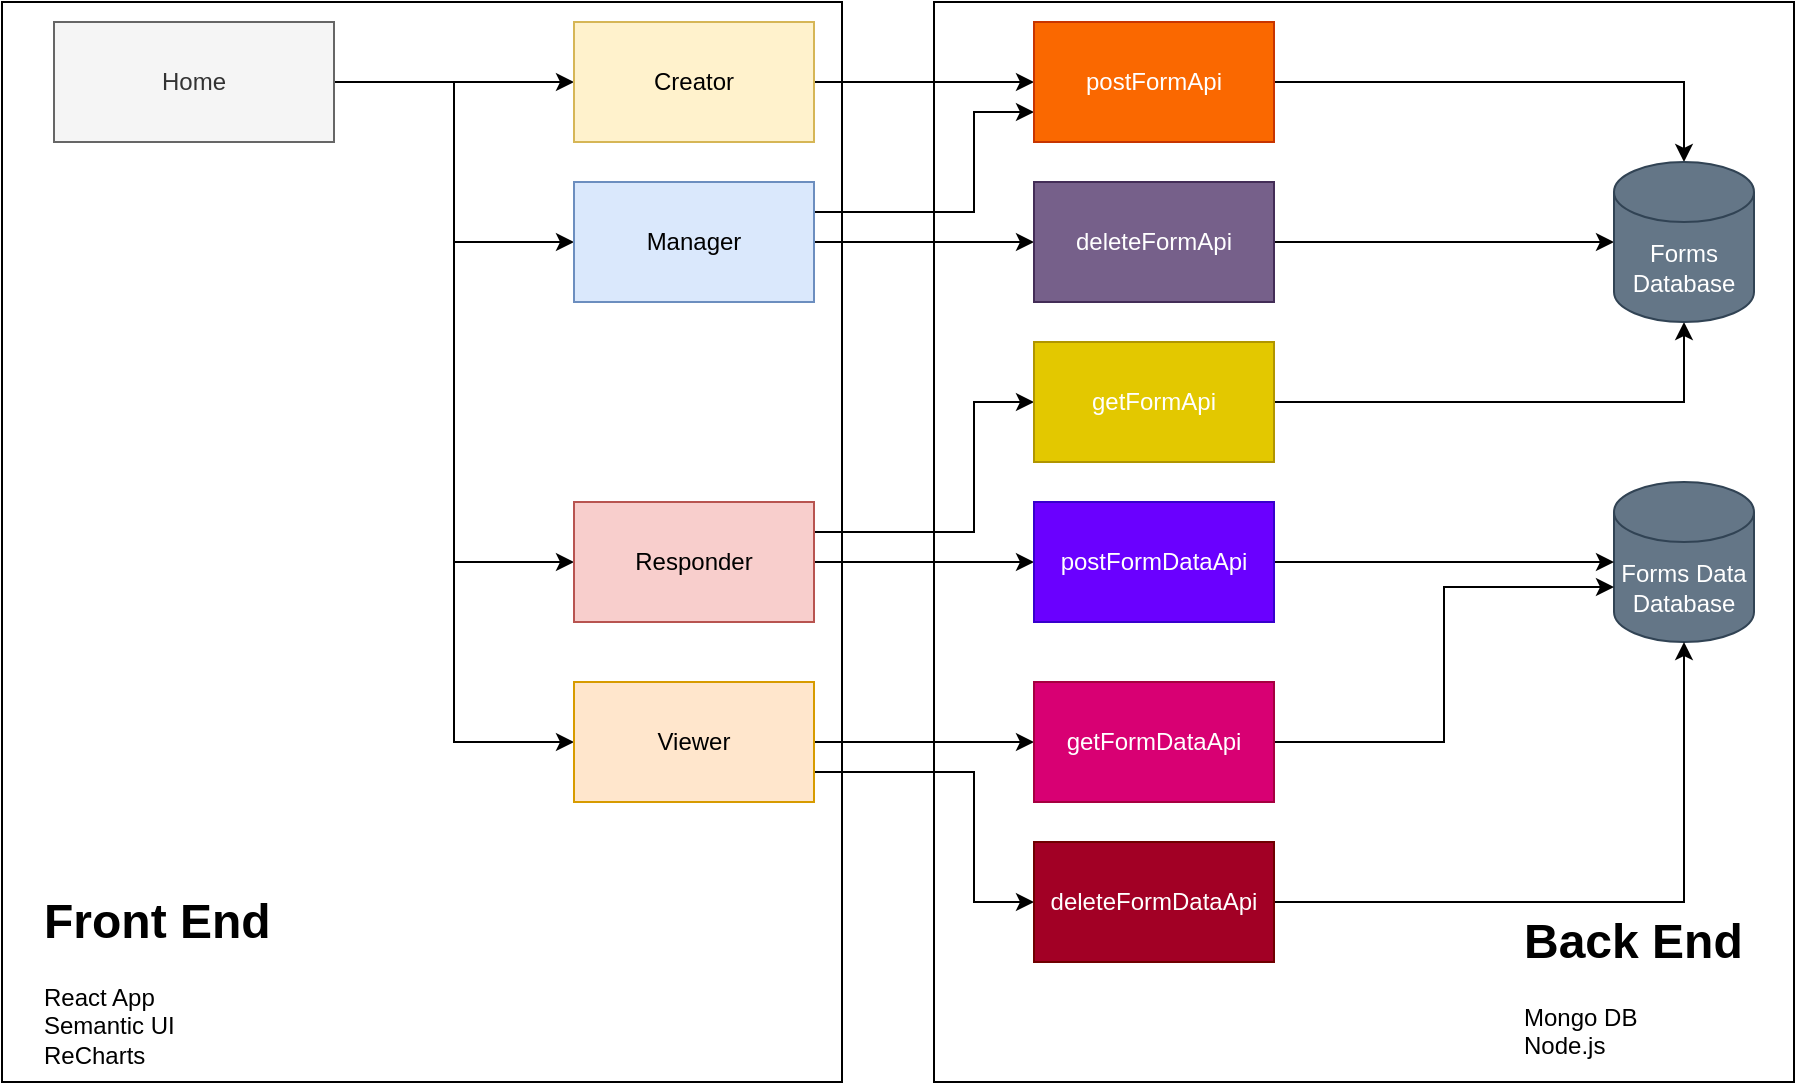 <mxfile version="14.4.3" type="device" pages="3"><diagram id="ip0GD3TOABlRzmwwLlNi" name="Overview"><mxGraphModel dx="1773" dy="611" grid="1" gridSize="10" guides="1" tooltips="1" connect="1" arrows="1" fold="1" page="1" pageScale="1" pageWidth="827" pageHeight="1169" math="0" shadow="0"><root><mxCell id="ZzINj5HEhAjr9BYwhMm--0"/><mxCell id="ZzINj5HEhAjr9BYwhMm--1" parent="ZzINj5HEhAjr9BYwhMm--0"/><mxCell id="8KUjQ3FEUpqwFvOfP_J8-3" value="" style="rounded=0;whiteSpace=wrap;html=1;" vertex="1" parent="ZzINj5HEhAjr9BYwhMm--1"><mxGeometry x="460" y="20" width="430" height="540" as="geometry"/></mxCell><mxCell id="8KUjQ3FEUpqwFvOfP_J8-1" value="" style="rounded=0;whiteSpace=wrap;html=1;" vertex="1" parent="ZzINj5HEhAjr9BYwhMm--1"><mxGeometry x="-6" y="20" width="420" height="540" as="geometry"/></mxCell><mxCell id="ZzINj5HEhAjr9BYwhMm--9" style="edgeStyle=orthogonalEdgeStyle;rounded=0;orthogonalLoop=1;jettySize=auto;html=1;exitX=1;exitY=0.5;exitDx=0;exitDy=0;" edge="1" parent="ZzINj5HEhAjr9BYwhMm--1" source="ZzINj5HEhAjr9BYwhMm--2" target="ZzINj5HEhAjr9BYwhMm--3"><mxGeometry relative="1" as="geometry"/></mxCell><mxCell id="ZzINj5HEhAjr9BYwhMm--10" style="edgeStyle=orthogonalEdgeStyle;rounded=0;orthogonalLoop=1;jettySize=auto;html=1;entryX=0;entryY=0.5;entryDx=0;entryDy=0;" edge="1" parent="ZzINj5HEhAjr9BYwhMm--1" source="ZzINj5HEhAjr9BYwhMm--2" target="ZzINj5HEhAjr9BYwhMm--4"><mxGeometry relative="1" as="geometry"/></mxCell><mxCell id="ZzINj5HEhAjr9BYwhMm--11" style="edgeStyle=orthogonalEdgeStyle;rounded=0;orthogonalLoop=1;jettySize=auto;html=1;entryX=0;entryY=0.5;entryDx=0;entryDy=0;" edge="1" parent="ZzINj5HEhAjr9BYwhMm--1" source="ZzINj5HEhAjr9BYwhMm--2" target="ZzINj5HEhAjr9BYwhMm--7"><mxGeometry relative="1" as="geometry"/></mxCell><mxCell id="ZzINj5HEhAjr9BYwhMm--12" style="edgeStyle=orthogonalEdgeStyle;rounded=0;orthogonalLoop=1;jettySize=auto;html=1;entryX=0;entryY=0.5;entryDx=0;entryDy=0;" edge="1" parent="ZzINj5HEhAjr9BYwhMm--1" source="ZzINj5HEhAjr9BYwhMm--2" target="ZzINj5HEhAjr9BYwhMm--8"><mxGeometry relative="1" as="geometry"><Array as="points"><mxPoint x="220" y="60"/><mxPoint x="220" y="390"/></Array></mxGeometry></mxCell><mxCell id="ZzINj5HEhAjr9BYwhMm--2" value="Home" style="rounded=0;whiteSpace=wrap;html=1;fillColor=#f5f5f5;strokeColor=#666666;fontColor=#333333;" vertex="1" parent="ZzINj5HEhAjr9BYwhMm--1"><mxGeometry x="20" y="30" width="140" height="60" as="geometry"/></mxCell><mxCell id="8KUjQ3FEUpqwFvOfP_J8-18" style="edgeStyle=orthogonalEdgeStyle;rounded=0;orthogonalLoop=1;jettySize=auto;html=1;exitX=1;exitY=0.5;exitDx=0;exitDy=0;entryX=0;entryY=0.5;entryDx=0;entryDy=0;" edge="1" parent="ZzINj5HEhAjr9BYwhMm--1" source="ZzINj5HEhAjr9BYwhMm--3" target="8KUjQ3FEUpqwFvOfP_J8-6"><mxGeometry relative="1" as="geometry"/></mxCell><mxCell id="ZzINj5HEhAjr9BYwhMm--3" value="Creator" style="rounded=0;whiteSpace=wrap;html=1;fillColor=#fff2cc;strokeColor=#d6b656;" vertex="1" parent="ZzINj5HEhAjr9BYwhMm--1"><mxGeometry x="280" y="30" width="120" height="60" as="geometry"/></mxCell><mxCell id="8KUjQ3FEUpqwFvOfP_J8-23" style="edgeStyle=orthogonalEdgeStyle;rounded=0;orthogonalLoop=1;jettySize=auto;html=1;exitX=1;exitY=0.5;exitDx=0;exitDy=0;entryX=0;entryY=0.5;entryDx=0;entryDy=0;" edge="1" parent="ZzINj5HEhAjr9BYwhMm--1" source="ZzINj5HEhAjr9BYwhMm--4" target="v5hkT7UyD2y0NiFQDt-x-2"><mxGeometry relative="1" as="geometry"/></mxCell><mxCell id="KVjJ1dFbnDkXDLXnXklk-0" style="edgeStyle=orthogonalEdgeStyle;rounded=0;orthogonalLoop=1;jettySize=auto;html=1;exitX=1;exitY=0.25;exitDx=0;exitDy=0;entryX=0;entryY=0.5;entryDx=0;entryDy=0;" edge="1" parent="ZzINj5HEhAjr9BYwhMm--1" source="ZzINj5HEhAjr9BYwhMm--4" target="8KUjQ3FEUpqwFvOfP_J8-7"><mxGeometry relative="1" as="geometry"><Array as="points"><mxPoint x="480" y="285"/><mxPoint x="480" y="220"/></Array></mxGeometry></mxCell><mxCell id="ZzINj5HEhAjr9BYwhMm--4" value="Responder" style="rounded=0;whiteSpace=wrap;html=1;fillColor=#f8cecc;strokeColor=#b85450;" vertex="1" parent="ZzINj5HEhAjr9BYwhMm--1"><mxGeometry x="280" y="270" width="120" height="60" as="geometry"/></mxCell><mxCell id="8KUjQ3FEUpqwFvOfP_J8-24" style="edgeStyle=orthogonalEdgeStyle;rounded=0;orthogonalLoop=1;jettySize=auto;html=1;entryX=0;entryY=0.5;entryDx=0;entryDy=0;" edge="1" parent="ZzINj5HEhAjr9BYwhMm--1" source="ZzINj5HEhAjr9BYwhMm--7" target="8KUjQ3FEUpqwFvOfP_J8-8"><mxGeometry relative="1" as="geometry"/></mxCell><mxCell id="v5hkT7UyD2y0NiFQDt-x-8" style="edgeStyle=orthogonalEdgeStyle;rounded=0;orthogonalLoop=1;jettySize=auto;html=1;exitX=1;exitY=0.25;exitDx=0;exitDy=0;entryX=0;entryY=0.75;entryDx=0;entryDy=0;" edge="1" parent="ZzINj5HEhAjr9BYwhMm--1" source="ZzINj5HEhAjr9BYwhMm--7" target="8KUjQ3FEUpqwFvOfP_J8-6"><mxGeometry relative="1" as="geometry"><Array as="points"><mxPoint x="480" y="125"/><mxPoint x="480" y="75"/></Array></mxGeometry></mxCell><mxCell id="ZzINj5HEhAjr9BYwhMm--7" value="Manager" style="rounded=0;whiteSpace=wrap;html=1;fillColor=#dae8fc;strokeColor=#6c8ebf;" vertex="1" parent="ZzINj5HEhAjr9BYwhMm--1"><mxGeometry x="280" y="110" width="120" height="60" as="geometry"/></mxCell><mxCell id="5HTo24zrofHXZ0VNG239-2" style="edgeStyle=orthogonalEdgeStyle;rounded=0;orthogonalLoop=1;jettySize=auto;html=1;" edge="1" parent="ZzINj5HEhAjr9BYwhMm--1" source="ZzINj5HEhAjr9BYwhMm--8" target="v5hkT7UyD2y0NiFQDt-x-4"><mxGeometry relative="1" as="geometry"/></mxCell><mxCell id="5HTo24zrofHXZ0VNG239-3" style="edgeStyle=orthogonalEdgeStyle;rounded=0;orthogonalLoop=1;jettySize=auto;html=1;exitX=1;exitY=0.75;exitDx=0;exitDy=0;entryX=0;entryY=0.5;entryDx=0;entryDy=0;" edge="1" parent="ZzINj5HEhAjr9BYwhMm--1" source="ZzINj5HEhAjr9BYwhMm--8" target="v5hkT7UyD2y0NiFQDt-x-5"><mxGeometry relative="1" as="geometry"><Array as="points"><mxPoint x="480" y="405"/><mxPoint x="480" y="470"/></Array></mxGeometry></mxCell><mxCell id="ZzINj5HEhAjr9BYwhMm--8" value="Viewer" style="rounded=0;whiteSpace=wrap;html=1;fillColor=#ffe6cc;strokeColor=#d79b00;" vertex="1" parent="ZzINj5HEhAjr9BYwhMm--1"><mxGeometry x="280" y="360" width="120" height="60" as="geometry"/></mxCell><mxCell id="8KUjQ3FEUpqwFvOfP_J8-2" value="&lt;h1&gt;Front End&lt;/h1&gt;&lt;div&gt;React App&lt;/div&gt;&lt;div&gt;Semantic UI&lt;/div&gt;&lt;div&gt;ReCharts&lt;/div&gt;" style="text;html=1;strokeColor=none;fillColor=none;spacing=5;spacingTop=-20;whiteSpace=wrap;overflow=hidden;rounded=0;" vertex="1" parent="ZzINj5HEhAjr9BYwhMm--1"><mxGeometry x="10" y="460" width="140" height="100" as="geometry"/></mxCell><mxCell id="8KUjQ3FEUpqwFvOfP_J8-4" value="&lt;h1&gt;Back End&lt;/h1&gt;&lt;div&gt;Mongo DB&lt;/div&gt;&lt;div&gt;Node.js&lt;/div&gt;" style="text;html=1;strokeColor=none;fillColor=none;spacing=5;spacingTop=-20;whiteSpace=wrap;overflow=hidden;rounded=0;" vertex="1" parent="ZzINj5HEhAjr9BYwhMm--1"><mxGeometry x="750" y="470" width="140" height="90" as="geometry"/></mxCell><mxCell id="5HTo24zrofHXZ0VNG239-11" style="edgeStyle=orthogonalEdgeStyle;rounded=0;orthogonalLoop=1;jettySize=auto;html=1;" edge="1" parent="ZzINj5HEhAjr9BYwhMm--1" source="8KUjQ3FEUpqwFvOfP_J8-6" target="8KUjQ3FEUpqwFvOfP_J8-16"><mxGeometry relative="1" as="geometry"/></mxCell><mxCell id="8KUjQ3FEUpqwFvOfP_J8-6" value="postFormApi" style="rounded=0;whiteSpace=wrap;html=1;fillColor=#fa6800;strokeColor=#C73500;fontColor=#ffffff;" vertex="1" parent="ZzINj5HEhAjr9BYwhMm--1"><mxGeometry x="510" y="30" width="120" height="60" as="geometry"/></mxCell><mxCell id="5HTo24zrofHXZ0VNG239-8" style="edgeStyle=orthogonalEdgeStyle;rounded=0;orthogonalLoop=1;jettySize=auto;html=1;" edge="1" parent="ZzINj5HEhAjr9BYwhMm--1" source="8KUjQ3FEUpqwFvOfP_J8-7" target="8KUjQ3FEUpqwFvOfP_J8-16"><mxGeometry relative="1" as="geometry"/></mxCell><mxCell id="8KUjQ3FEUpqwFvOfP_J8-7" value="getFormApi" style="rounded=0;whiteSpace=wrap;html=1;fillColor=#e3c800;strokeColor=#B09500;fontColor=#ffffff;" vertex="1" parent="ZzINj5HEhAjr9BYwhMm--1"><mxGeometry x="510" y="190" width="120" height="60" as="geometry"/></mxCell><mxCell id="5HTo24zrofHXZ0VNG239-10" style="edgeStyle=orthogonalEdgeStyle;rounded=0;orthogonalLoop=1;jettySize=auto;html=1;entryX=0;entryY=0.5;entryDx=0;entryDy=0;entryPerimeter=0;" edge="1" parent="ZzINj5HEhAjr9BYwhMm--1" source="8KUjQ3FEUpqwFvOfP_J8-8" target="8KUjQ3FEUpqwFvOfP_J8-16"><mxGeometry relative="1" as="geometry"/></mxCell><mxCell id="8KUjQ3FEUpqwFvOfP_J8-8" value="deleteFormApi" style="rounded=0;whiteSpace=wrap;html=1;fillColor=#76608a;strokeColor=#432D57;fontColor=#ffffff;" vertex="1" parent="ZzINj5HEhAjr9BYwhMm--1"><mxGeometry x="510" y="110" width="120" height="60" as="geometry"/></mxCell><mxCell id="8KUjQ3FEUpqwFvOfP_J8-16" value="Forms&lt;br&gt;Database" style="shape=cylinder3;whiteSpace=wrap;html=1;boundedLbl=1;backgroundOutline=1;size=15;fillColor=#647687;strokeColor=#314354;fontColor=#ffffff;" vertex="1" parent="ZzINj5HEhAjr9BYwhMm--1"><mxGeometry x="800" y="100" width="70" height="80" as="geometry"/></mxCell><mxCell id="v5hkT7UyD2y0NiFQDt-x-1" value="Forms Data&lt;br&gt;Database" style="shape=cylinder3;whiteSpace=wrap;html=1;boundedLbl=1;backgroundOutline=1;size=15;fillColor=#647687;strokeColor=#314354;fontColor=#ffffff;" vertex="1" parent="ZzINj5HEhAjr9BYwhMm--1"><mxGeometry x="800" y="260" width="70" height="80" as="geometry"/></mxCell><mxCell id="5HTo24zrofHXZ0VNG239-4" style="edgeStyle=orthogonalEdgeStyle;rounded=0;orthogonalLoop=1;jettySize=auto;html=1;" edge="1" parent="ZzINj5HEhAjr9BYwhMm--1" source="v5hkT7UyD2y0NiFQDt-x-2" target="v5hkT7UyD2y0NiFQDt-x-1"><mxGeometry relative="1" as="geometry"/></mxCell><mxCell id="v5hkT7UyD2y0NiFQDt-x-2" value="postFormDataApi" style="rounded=0;whiteSpace=wrap;html=1;fillColor=#6a00ff;strokeColor=#3700CC;fontColor=#ffffff;" vertex="1" parent="ZzINj5HEhAjr9BYwhMm--1"><mxGeometry x="510" y="270" width="120" height="60" as="geometry"/></mxCell><mxCell id="5HTo24zrofHXZ0VNG239-5" style="edgeStyle=orthogonalEdgeStyle;rounded=0;orthogonalLoop=1;jettySize=auto;html=1;entryX=0;entryY=0;entryDx=0;entryDy=52.5;entryPerimeter=0;" edge="1" parent="ZzINj5HEhAjr9BYwhMm--1" source="v5hkT7UyD2y0NiFQDt-x-4" target="v5hkT7UyD2y0NiFQDt-x-1"><mxGeometry relative="1" as="geometry"/></mxCell><mxCell id="v5hkT7UyD2y0NiFQDt-x-4" value="getFormDataApi" style="rounded=0;whiteSpace=wrap;html=1;fillColor=#d80073;strokeColor=#A50040;fontColor=#ffffff;" vertex="1" parent="ZzINj5HEhAjr9BYwhMm--1"><mxGeometry x="510" y="360" width="120" height="60" as="geometry"/></mxCell><mxCell id="5HTo24zrofHXZ0VNG239-7" style="edgeStyle=orthogonalEdgeStyle;rounded=0;orthogonalLoop=1;jettySize=auto;html=1;entryX=0.5;entryY=1;entryDx=0;entryDy=0;entryPerimeter=0;" edge="1" parent="ZzINj5HEhAjr9BYwhMm--1" source="v5hkT7UyD2y0NiFQDt-x-5" target="v5hkT7UyD2y0NiFQDt-x-1"><mxGeometry relative="1" as="geometry"/></mxCell><mxCell id="v5hkT7UyD2y0NiFQDt-x-5" value="deleteFormDataApi" style="rounded=0;whiteSpace=wrap;html=1;fillColor=#a20025;strokeColor=#6F0000;fontColor=#ffffff;" vertex="1" parent="ZzINj5HEhAjr9BYwhMm--1"><mxGeometry x="510" y="440" width="120" height="60" as="geometry"/></mxCell></root></mxGraphModel></diagram><diagram id="ZBLLXmdxdSICBbJErxGB" name="Creator"><mxGraphModel dx="946" dy="611" grid="1" gridSize="10" guides="1" tooltips="1" connect="1" arrows="1" fold="1" page="1" pageScale="1" pageWidth="827" pageHeight="1169" math="0" shadow="0"><root><mxCell id="XFhWox2YsQf1hIdCXgJh-0"/><mxCell id="XFhWox2YsQf1hIdCXgJh-1" parent="XFhWox2YsQf1hIdCXgJh-0"/><mxCell id="v8adt-NJSHL02NhxURYE-0" value="Canvas" style="rounded=0;whiteSpace=wrap;html=1;" vertex="1" parent="XFhWox2YsQf1hIdCXgJh-1"><mxGeometry x="340" y="210" width="120" height="60" as="geometry"/></mxCell><mxCell id="v8adt-NJSHL02NhxURYE-9" style="edgeStyle=orthogonalEdgeStyle;rounded=0;orthogonalLoop=1;jettySize=auto;html=1;exitX=0;exitY=0.5;exitDx=0;exitDy=0;entryX=0.433;entryY=1.017;entryDx=0;entryDy=0;entryPerimeter=0;" edge="1" parent="XFhWox2YsQf1hIdCXgJh-1" source="v8adt-NJSHL02NhxURYE-1" target="v8adt-NJSHL02NhxURYE-4"><mxGeometry relative="1" as="geometry"/></mxCell><mxCell id="v8adt-NJSHL02NhxURYE-10" value="callback Tools" style="edgeLabel;html=1;align=center;verticalAlign=middle;resizable=0;points=[];" vertex="1" connectable="0" parent="v8adt-NJSHL02NhxURYE-9"><mxGeometry x="-0.309" y="2" relative="1" as="geometry"><mxPoint as="offset"/></mxGeometry></mxCell><mxCell id="v8adt-NJSHL02NhxURYE-1" value="Tools" style="rounded=0;whiteSpace=wrap;html=1;" vertex="1" parent="XFhWox2YsQf1hIdCXgJh-1"><mxGeometry x="340" y="310" width="120" height="60" as="geometry"/></mxCell><mxCell id="v8adt-NJSHL02NhxURYE-5" style="edgeStyle=orthogonalEdgeStyle;rounded=0;orthogonalLoop=1;jettySize=auto;html=1;" edge="1" parent="XFhWox2YsQf1hIdCXgJh-1" source="v8adt-NJSHL02NhxURYE-2" target="v8adt-NJSHL02NhxURYE-4"><mxGeometry relative="1" as="geometry"/></mxCell><mxCell id="v8adt-NJSHL02NhxURYE-6" value="callback Action" style="edgeLabel;html=1;align=center;verticalAlign=middle;resizable=0;points=[];" vertex="1" connectable="0" parent="v8adt-NJSHL02NhxURYE-5"><mxGeometry x="0.126" y="-2" relative="1" as="geometry"><mxPoint as="offset"/></mxGeometry></mxCell><mxCell id="v8adt-NJSHL02NhxURYE-2" value="Menu" style="rounded=0;whiteSpace=wrap;html=1;" vertex="1" parent="XFhWox2YsQf1hIdCXgJh-1"><mxGeometry x="340" y="120" width="120" height="60" as="geometry"/></mxCell><mxCell id="v8adt-NJSHL02NhxURYE-14" style="edgeStyle=orthogonalEdgeStyle;rounded=0;orthogonalLoop=1;jettySize=auto;html=1;entryX=0;entryY=0.5;entryDx=0;entryDy=0;" edge="1" parent="XFhWox2YsQf1hIdCXgJh-1" source="v8adt-NJSHL02NhxURYE-3" target="v8adt-NJSHL02NhxURYE-12"><mxGeometry relative="1" as="geometry"/></mxCell><mxCell id="v8adt-NJSHL02NhxURYE-3" value="Context" style="shape=cylinder3;whiteSpace=wrap;html=1;boundedLbl=1;backgroundOutline=1;size=15;" vertex="1" parent="XFhWox2YsQf1hIdCXgJh-1"><mxGeometry x="60" width="60" height="80" as="geometry"/></mxCell><mxCell id="v8adt-NJSHL02NhxURYE-7" style="edgeStyle=orthogonalEdgeStyle;rounded=0;orthogonalLoop=1;jettySize=auto;html=1;entryX=0;entryY=0.5;entryDx=0;entryDy=0;" edge="1" parent="XFhWox2YsQf1hIdCXgJh-1" source="v8adt-NJSHL02NhxURYE-4" target="v8adt-NJSHL02NhxURYE-0"><mxGeometry relative="1" as="geometry"><Array as="points"><mxPoint x="120" y="240"/></Array></mxGeometry></mxCell><mxCell id="v8adt-NJSHL02NhxURYE-11" value="" style="edgeStyle=orthogonalEdgeStyle;rounded=0;orthogonalLoop=1;jettySize=auto;html=1;" edge="1" parent="XFhWox2YsQf1hIdCXgJh-1" source="v8adt-NJSHL02NhxURYE-4" target="v8adt-NJSHL02NhxURYE-3"><mxGeometry relative="1" as="geometry"/></mxCell><mxCell id="v8adt-NJSHL02NhxURYE-4" value="Creator" style="rounded=0;whiteSpace=wrap;html=1;" vertex="1" parent="XFhWox2YsQf1hIdCXgJh-1"><mxGeometry x="30" y="120" width="120" height="60" as="geometry"/></mxCell><mxCell id="v8adt-NJSHL02NhxURYE-12" value="Preview" style="rounded=0;whiteSpace=wrap;html=1;" vertex="1" parent="XFhWox2YsQf1hIdCXgJh-1"><mxGeometry x="340" y="10" width="120" height="60" as="geometry"/></mxCell></root></mxGraphModel></diagram><diagram id="6ou1QFACKRjBGpRVzkqN" name="ToolFlow"><mxGraphModel dx="1773" dy="611" grid="1" gridSize="10" guides="1" tooltips="1" connect="1" arrows="1" fold="1" page="1" pageScale="1" pageWidth="827" pageHeight="1169" math="0" shadow="0"><root><mxCell id="0"/><mxCell id="1" parent="0"/><mxCell id="z36l0H2bfOK04kG_uuvo-7" value="" style="edgeStyle=orthogonalEdgeStyle;rounded=0;orthogonalLoop=1;jettySize=auto;html=1;" parent="1" source="z36l0H2bfOK04kG_uuvo-2" target="z36l0H2bfOK04kG_uuvo-6" edge="1"><mxGeometry relative="1" as="geometry"/></mxCell><mxCell id="z36l0H2bfOK04kG_uuvo-2" value="createCanvasTool" style="rounded=0;whiteSpace=wrap;html=1;fillColor=#d5e8d4;strokeColor=#82b366;" parent="1" vertex="1"><mxGeometry x="-338" y="60" width="120" height="60" as="geometry"/></mxCell><mxCell id="z36l0H2bfOK04kG_uuvo-10" value="" style="edgeStyle=orthogonalEdgeStyle;rounded=0;orthogonalLoop=1;jettySize=auto;html=1;" parent="1" source="z36l0H2bfOK04kG_uuvo-3" target="z36l0H2bfOK04kG_uuvo-2" edge="1"><mxGeometry relative="1" as="geometry"/></mxCell><mxCell id="z36l0H2bfOK04kG_uuvo-17" value="Props" style="edgeLabel;html=1;align=center;verticalAlign=middle;resizable=0;points=[];" parent="z36l0H2bfOK04kG_uuvo-10" vertex="1" connectable="0"><mxGeometry x="-0.022" y="1" relative="1" as="geometry"><mxPoint as="offset"/></mxGeometry></mxCell><mxCell id="z36l0H2bfOK04kG_uuvo-3" value="createProps" style="rounded=0;whiteSpace=wrap;html=1;fillColor=#e1d5e7;strokeColor=#9673a6;" parent="1" vertex="1"><mxGeometry x="-558" y="60" width="120" height="60" as="geometry"/></mxCell><mxCell id="z36l0H2bfOK04kG_uuvo-6" value="Component" style="rounded=1;whiteSpace=wrap;html=1;fillColor=#fff2cc;strokeColor=#d6b656;" parent="1" vertex="1"><mxGeometry x="-148" y="60" width="120" height="60" as="geometry"/></mxCell><mxCell id="z36l0H2bfOK04kG_uuvo-11" value="" style="rounded=1;whiteSpace=wrap;html=1;fillColor=#dae8fc;strokeColor=#6c8ebf;" parent="1" vertex="1"><mxGeometry x="-798" y="40" width="120" height="60" as="geometry"/></mxCell><mxCell id="z36l0H2bfOK04kG_uuvo-12" value="" style="rounded=1;whiteSpace=wrap;html=1;fillColor=#dae8fc;strokeColor=#6c8ebf;" parent="1" vertex="1"><mxGeometry x="-788" y="50" width="120" height="60" as="geometry"/></mxCell><mxCell id="z36l0H2bfOK04kG_uuvo-16" value="" style="edgeStyle=orthogonalEdgeStyle;rounded=0;orthogonalLoop=1;jettySize=auto;html=1;" parent="1" source="z36l0H2bfOK04kG_uuvo-13" target="z36l0H2bfOK04kG_uuvo-3" edge="1"><mxGeometry relative="1" as="geometry"/></mxCell><mxCell id="z36l0H2bfOK04kG_uuvo-18" value="Objects" style="edgeLabel;html=1;align=center;verticalAlign=middle;resizable=0;points=[];" parent="z36l0H2bfOK04kG_uuvo-16" vertex="1" connectable="0"><mxGeometry x="-0.067" y="-2" relative="1" as="geometry"><mxPoint as="offset"/></mxGeometry></mxCell><mxCell id="z36l0H2bfOK04kG_uuvo-25" style="edgeStyle=orthogonalEdgeStyle;rounded=0;orthogonalLoop=1;jettySize=auto;html=1;exitX=0.25;exitY=1;exitDx=0;exitDy=0;entryX=0;entryY=0.5;entryDx=0;entryDy=0;" parent="1" source="z36l0H2bfOK04kG_uuvo-13" target="z36l0H2bfOK04kG_uuvo-23" edge="1"><mxGeometry relative="1" as="geometry"/></mxCell><mxCell id="z36l0H2bfOK04kG_uuvo-27" value="Objects" style="edgeLabel;html=1;align=center;verticalAlign=middle;resizable=0;points=[];" parent="z36l0H2bfOK04kG_uuvo-25" vertex="1" connectable="0"><mxGeometry x="0.244" y="2" relative="1" as="geometry"><mxPoint as="offset"/></mxGeometry></mxCell><mxCell id="z36l0H2bfOK04kG_uuvo-13" value="Tools" style="rounded=1;whiteSpace=wrap;html=1;fillColor=#dae8fc;strokeColor=#6c8ebf;" parent="1" vertex="1"><mxGeometry x="-768" y="60" width="120" height="60" as="geometry"/></mxCell><mxCell id="z36l0H2bfOK04kG_uuvo-22" value="" style="edgeStyle=orthogonalEdgeStyle;rounded=0;orthogonalLoop=1;jettySize=auto;html=1;" parent="1" source="z36l0H2bfOK04kG_uuvo-20" target="z36l0H2bfOK04kG_uuvo-21" edge="1"><mxGeometry relative="1" as="geometry"/></mxCell><mxCell id="z36l0H2bfOK04kG_uuvo-20" value="createViewerTool" style="rounded=0;whiteSpace=wrap;html=1;fillColor=#d5e8d4;strokeColor=#82b366;" parent="1" vertex="1"><mxGeometry x="-468" y="200" width="120" height="60" as="geometry"/></mxCell><mxCell id="z36l0H2bfOK04kG_uuvo-21" value="Component" style="rounded=1;whiteSpace=wrap;html=1;fillColor=#fff2cc;strokeColor=#d6b656;" parent="1" vertex="1"><mxGeometry x="-298" y="200" width="120" height="60" as="geometry"/></mxCell><mxCell id="z36l0H2bfOK04kG_uuvo-26" value="" style="edgeStyle=orthogonalEdgeStyle;rounded=0;orthogonalLoop=1;jettySize=auto;html=1;" parent="1" source="z36l0H2bfOK04kG_uuvo-23" target="z36l0H2bfOK04kG_uuvo-20" edge="1"><mxGeometry relative="1" as="geometry"/></mxCell><mxCell id="z36l0H2bfOK04kG_uuvo-28" value="Props" style="edgeLabel;html=1;align=center;verticalAlign=middle;resizable=0;points=[];" parent="z36l0H2bfOK04kG_uuvo-26" vertex="1" connectable="0"><mxGeometry x="-0.057" y="-1" relative="1" as="geometry"><mxPoint as="offset"/></mxGeometry></mxCell><mxCell id="z36l0H2bfOK04kG_uuvo-23" value="createProps" style="whiteSpace=wrap;html=1;fillColor=#e1d5e7;strokeColor=#9673a6;" parent="1" vertex="1"><mxGeometry x="-668" y="200" width="120" height="60" as="geometry"/></mxCell></root></mxGraphModel></diagram></mxfile>